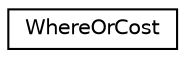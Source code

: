 digraph "Graphical Class Hierarchy"
{
 // LATEX_PDF_SIZE
  edge [fontname="Helvetica",fontsize="10",labelfontname="Helvetica",labelfontsize="10"];
  node [fontname="Helvetica",fontsize="10",shape=record];
  rankdir="LR";
  Node0 [label="WhereOrCost",height=0.2,width=0.4,color="black", fillcolor="white", style="filled",URL="$db/d1b/sqlite3_8c.html#d0/d7f/structWhereOrCost",tooltip=" "];
}
